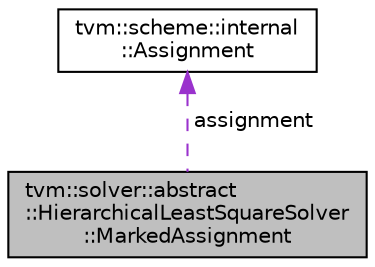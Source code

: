 digraph "tvm::solver::abstract::HierarchicalLeastSquareSolver::MarkedAssignment"
{
 // LATEX_PDF_SIZE
  edge [fontname="Helvetica",fontsize="10",labelfontname="Helvetica",labelfontsize="10"];
  node [fontname="Helvetica",fontsize="10",shape=record];
  Node1 [label="tvm::solver::abstract\l::HierarchicalLeastSquareSolver\l::MarkedAssignment",height=0.2,width=0.4,color="black", fillcolor="grey75", style="filled", fontcolor="black",tooltip=" "];
  Node2 -> Node1 [dir="back",color="darkorchid3",fontsize="10",style="dashed",label=" assignment" ,fontname="Helvetica"];
  Node2 [label="tvm::scheme::internal\l::Assignment",height=0.2,width=0.4,color="black", fillcolor="white", style="filled",URL="$classtvm_1_1scheme_1_1internal_1_1Assignment.html",tooltip=" "];
}
